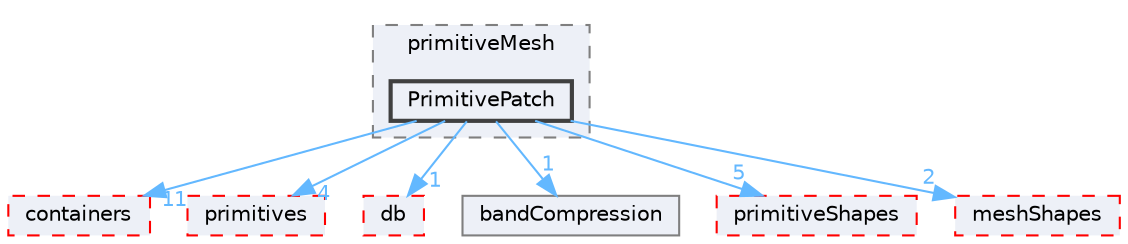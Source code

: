 digraph "src/OpenFOAM/meshes/primitiveMesh/PrimitivePatch"
{
 // LATEX_PDF_SIZE
  bgcolor="transparent";
  edge [fontname=Helvetica,fontsize=10,labelfontname=Helvetica,labelfontsize=10];
  node [fontname=Helvetica,fontsize=10,shape=box,height=0.2,width=0.4];
  compound=true
  subgraph clusterdir_d498992fb7d3f293d898bf6d3a4df869 {
    graph [ bgcolor="#edf0f7", pencolor="grey50", label="primitiveMesh", fontname=Helvetica,fontsize=10 style="filled,dashed", URL="dir_d498992fb7d3f293d898bf6d3a4df869.html",tooltip=""]
  dir_42af166d668911d4253146e249bedcd8 [label="PrimitivePatch", fillcolor="#edf0f7", color="grey25", style="filled,bold", URL="dir_42af166d668911d4253146e249bedcd8.html",tooltip=""];
  }
  dir_19d0872053bde092be81d7fe3f56cbf7 [label="containers", fillcolor="#edf0f7", color="red", style="filled,dashed", URL="dir_19d0872053bde092be81d7fe3f56cbf7.html",tooltip=""];
  dir_3e50f45338116b169052b428016851aa [label="primitives", fillcolor="#edf0f7", color="red", style="filled,dashed", URL="dir_3e50f45338116b169052b428016851aa.html",tooltip=""];
  dir_63c634f7a7cfd679ac26c67fb30fc32f [label="db", fillcolor="#edf0f7", color="red", style="filled,dashed", URL="dir_63c634f7a7cfd679ac26c67fb30fc32f.html",tooltip=""];
  dir_6cbbb88865395e786d7352e527ca2978 [label="bandCompression", fillcolor="#edf0f7", color="grey50", style="filled", URL="dir_6cbbb88865395e786d7352e527ca2978.html",tooltip=""];
  dir_a36ac568b20b0ed2190ed53a491bc296 [label="primitiveShapes", fillcolor="#edf0f7", color="red", style="filled,dashed", URL="dir_a36ac568b20b0ed2190ed53a491bc296.html",tooltip=""];
  dir_b8e2732bc99f8fb2a379dad81aa6030e [label="meshShapes", fillcolor="#edf0f7", color="red", style="filled,dashed", URL="dir_b8e2732bc99f8fb2a379dad81aa6030e.html",tooltip=""];
  dir_42af166d668911d4253146e249bedcd8->dir_19d0872053bde092be81d7fe3f56cbf7 [headlabel="11", labeldistance=1.5 headhref="dir_003066_000669.html" href="dir_003066_000669.html" color="steelblue1" fontcolor="steelblue1"];
  dir_42af166d668911d4253146e249bedcd8->dir_3e50f45338116b169052b428016851aa [headlabel="4", labeldistance=1.5 headhref="dir_003066_003069.html" href="dir_003066_003069.html" color="steelblue1" fontcolor="steelblue1"];
  dir_42af166d668911d4253146e249bedcd8->dir_63c634f7a7cfd679ac26c67fb30fc32f [headlabel="1", labeldistance=1.5 headhref="dir_003066_000817.html" href="dir_003066_000817.html" color="steelblue1" fontcolor="steelblue1"];
  dir_42af166d668911d4253146e249bedcd8->dir_6cbbb88865395e786d7352e527ca2978 [headlabel="1", labeldistance=1.5 headhref="dir_003066_000185.html" href="dir_003066_000185.html" color="steelblue1" fontcolor="steelblue1"];
  dir_42af166d668911d4253146e249bedcd8->dir_a36ac568b20b0ed2190ed53a491bc296 [headlabel="5", labeldistance=1.5 headhref="dir_003066_003070.html" href="dir_003066_003070.html" color="steelblue1" fontcolor="steelblue1"];
  dir_42af166d668911d4253146e249bedcd8->dir_b8e2732bc99f8fb2a379dad81aa6030e [headlabel="2", labeldistance=1.5 headhref="dir_003066_002377.html" href="dir_003066_002377.html" color="steelblue1" fontcolor="steelblue1"];
}
